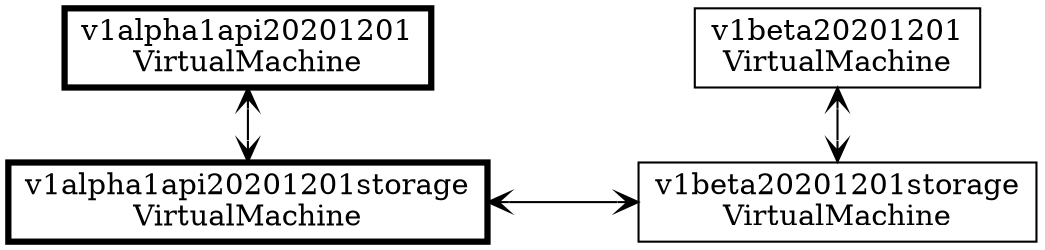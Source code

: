graph {
    nodesep="1"

    subgraph apiVersions {
        rank=same;

        node [shape=rect, penwidth=3]
        v1alpha1api20201201 [label="v1alpha1api20201201\nVirtualMachine"]

        node [shape=rect, penwidth=1]
        v1beta20201201 [label="v1beta20201201\nVirtualMachine"]

    }

    subgraph storageVersions {
        rank=same;

        node [shape=rect, penwidth=1]
        v1beta20201201storage [label="v1beta20201201storage\nVirtualMachine"]

        node [shape=rect, penwidth=3]
        v1alpha1api20201201storage [label="v1alpha1api20201201storage\nVirtualMachine"]
    }

    edge [arrowhead=vee, arrowtail=vee, dir=both]
    v1alpha1api20201201 -- v1alpha1api20201201storage

    edge [arrowhead=vee, arrowtail=vee, dir=both]
    v1beta20201201 -- v1beta20201201storage

    edge [arrowhead=vee, arrowtail=vee, dir=both]
    v1alpha1api20201201storage -- v1beta20201201storage
}
